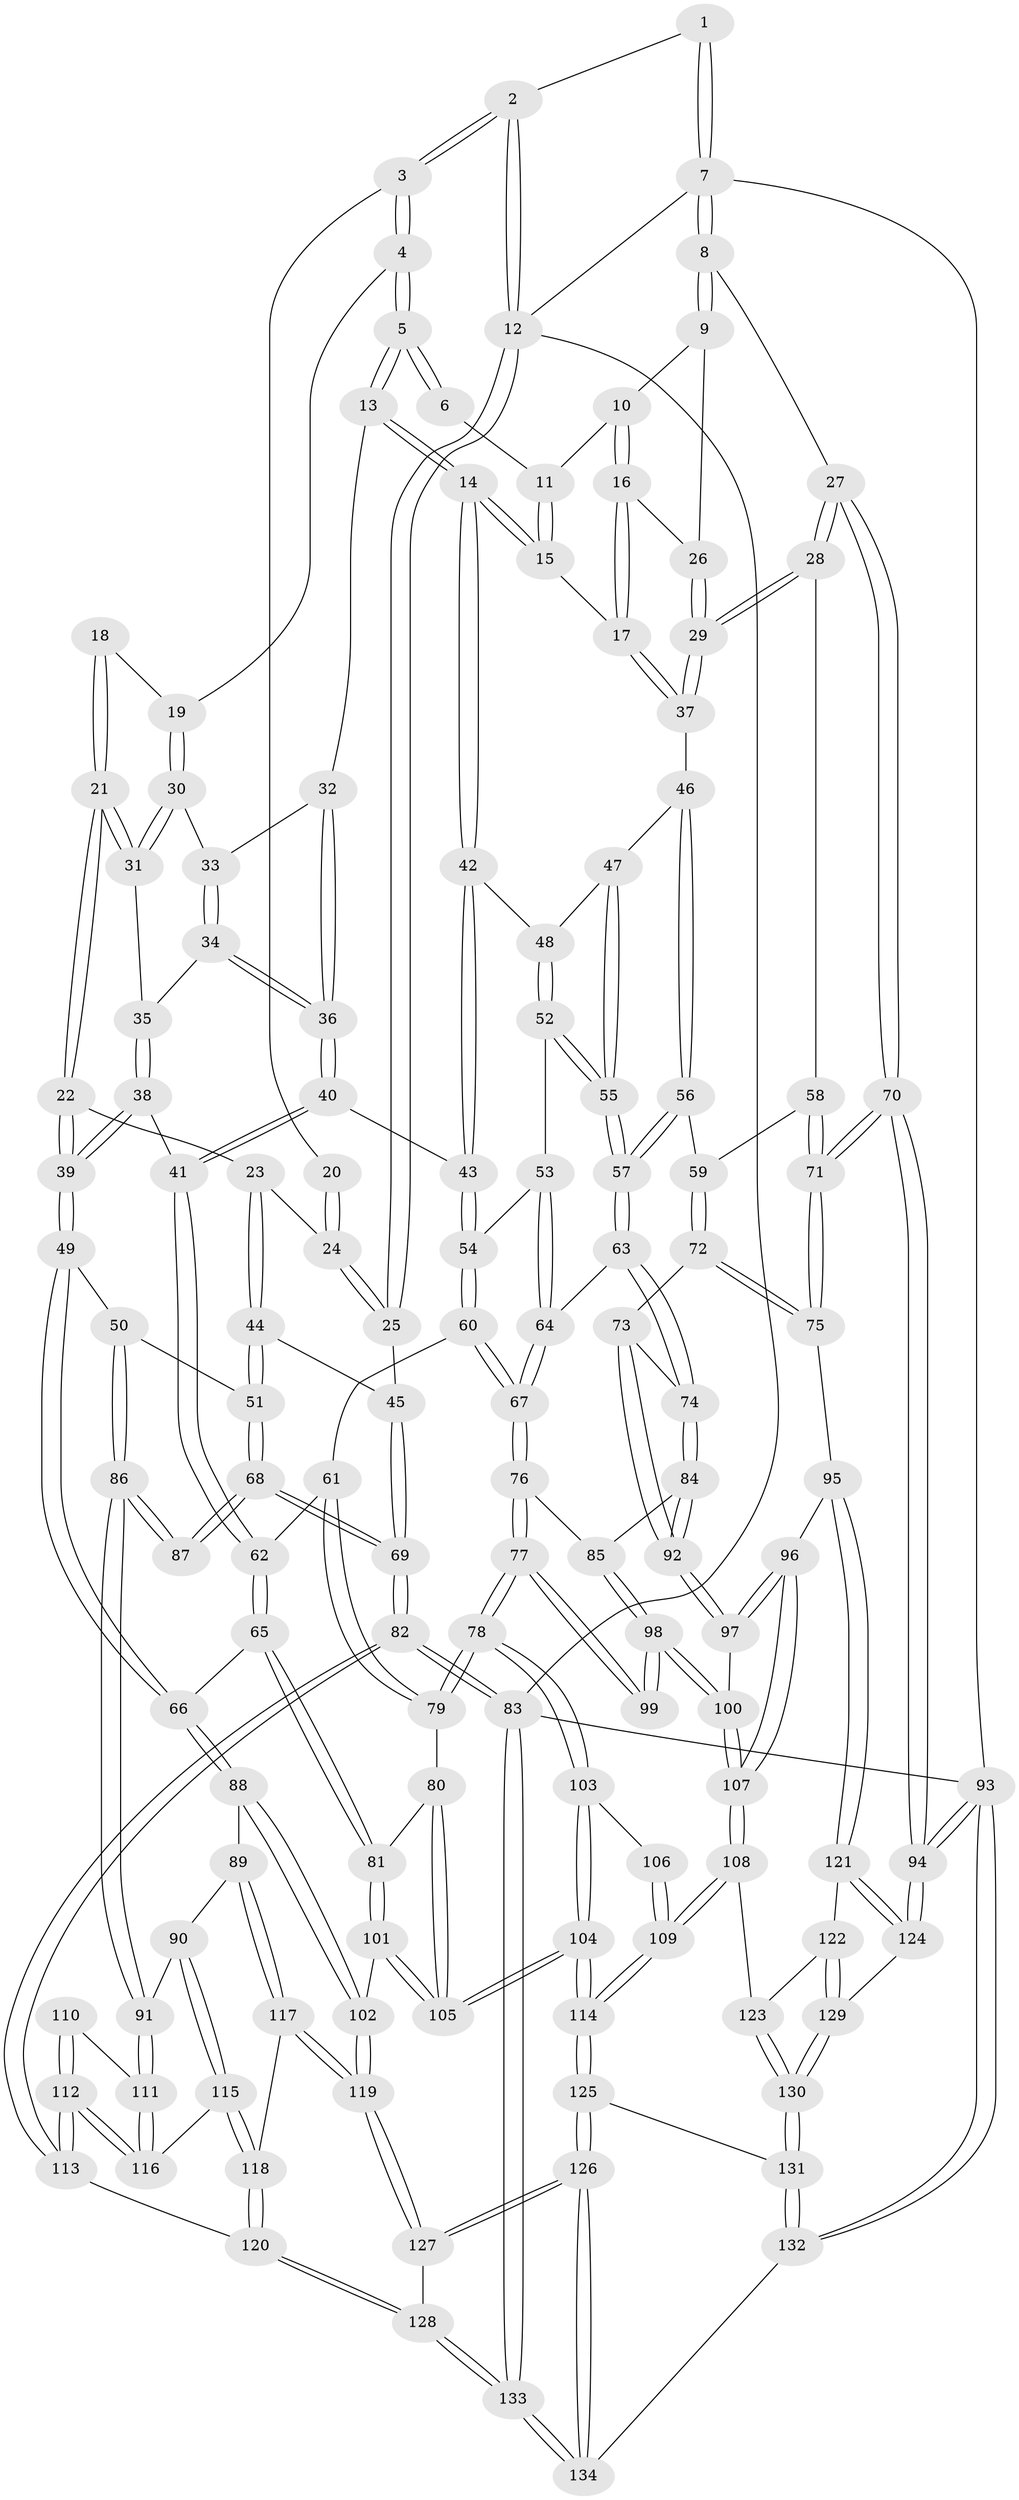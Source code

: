 // Generated by graph-tools (version 1.1) at 2025/17/03/09/25 04:17:22]
// undirected, 134 vertices, 332 edges
graph export_dot {
graph [start="1"]
  node [color=gray90,style=filled];
  1 [pos="+0.9548044032184204+0"];
  2 [pos="+0.4698010623326821+0"];
  3 [pos="+0.4731616046035868+0"];
  4 [pos="+0.48032490401155203+0"];
  5 [pos="+0.7339526039158709+0.10671497604841451"];
  6 [pos="+0.9105827673319563+0"];
  7 [pos="+1+0"];
  8 [pos="+1+0.18983670506428557"];
  9 [pos="+0.9325959310506201+0.10912695611920505"];
  10 [pos="+0.9139244784869811+0.059877270815299644"];
  11 [pos="+0.9097034420040478+0.01738133809434902"];
  12 [pos="+0+0"];
  13 [pos="+0.7418310871484677+0.19330321261823968"];
  14 [pos="+0.7621876411390962+0.21846918277778177"];
  15 [pos="+0.7711533753426536+0.2173918846737644"];
  16 [pos="+0.8203622747905944+0.1935171792456289"];
  17 [pos="+0.7816526939457872+0.21685196704843768"];
  18 [pos="+0.3167076282335855+0.11736746663302067"];
  19 [pos="+0.4760253479936882+0.0555357926685605"];
  20 [pos="+0.2939689895539708+0.05648727196183881"];
  21 [pos="+0.28676514347737847+0.22812156635262396"];
  22 [pos="+0.261022599058169+0.23817815327427683"];
  23 [pos="+0.24091183539446706+0.2314378848943025"];
  24 [pos="+0.23258919875564124+0.08037439668929608"];
  25 [pos="+0+0"];
  26 [pos="+0.9209736859223328+0.15462512456381225"];
  27 [pos="+1+0.2742684528970187"];
  28 [pos="+1+0.2862180730633943"];
  29 [pos="+1+0.2824799483312206"];
  30 [pos="+0.4771220362138892+0.08500093042576122"];
  31 [pos="+0.3594932544481384+0.21335200317090486"];
  32 [pos="+0.633177219228459+0.19301552152450202"];
  33 [pos="+0.48324859443279317+0.09381521357008656"];
  34 [pos="+0.5066851197658817+0.24605276480385474"];
  35 [pos="+0.41831722719936415+0.273127323224831"];
  36 [pos="+0.5462887692256015+0.2879554146760305"];
  37 [pos="+0.9794399403468971+0.2910868693646932"];
  38 [pos="+0.4304446909523005+0.3501156093891676"];
  39 [pos="+0.3142318341172071+0.3934526687913084"];
  40 [pos="+0.5517336267036685+0.33658047651016165"];
  41 [pos="+0.48290776073773506+0.37244493879588464"];
  42 [pos="+0.7586912462888369+0.23698938942327535"];
  43 [pos="+0.5793852644780154+0.35037191376110605"];
  44 [pos="+0.15722282431458875+0.24612139886177567"];
  45 [pos="+0+0"];
  46 [pos="+0.879415261976636+0.37864427734726014"];
  47 [pos="+0.8029045546462891+0.3254060266561894"];
  48 [pos="+0.7627383714277233+0.27208847750992854"];
  49 [pos="+0.293152388286043+0.4648379086146589"];
  50 [pos="+0.19722784321860293+0.4820036619224596"];
  51 [pos="+0.08957529852476201+0.41692721741704175"];
  52 [pos="+0.7247147800455431+0.3651498751674622"];
  53 [pos="+0.7068722447848469+0.3886779167953267"];
  54 [pos="+0.6183420334920189+0.4082400430013898"];
  55 [pos="+0.802069429889313+0.4338673412963666"];
  56 [pos="+0.8805087593851371+0.43947123673988986"];
  57 [pos="+0.8181369656957735+0.4786601397882494"];
  58 [pos="+0.9265749747769503+0.4523626455014049"];
  59 [pos="+0.9237661396860174+0.4529276595840618"];
  60 [pos="+0.6126676911770554+0.45999797929134223"];
  61 [pos="+0.5150339928924852+0.4824733874066379"];
  62 [pos="+0.47657563483899373+0.47094795384834715"];
  63 [pos="+0.8154162503778635+0.4827279900781455"];
  64 [pos="+0.732396921803562+0.45467324793733"];
  65 [pos="+0.39182950455602394+0.5353430726992495"];
  66 [pos="+0.3565987479437603+0.5252413519804804"];
  67 [pos="+0.6481759899832961+0.5193429188867194"];
  68 [pos="+0+0.4642730358378428"];
  69 [pos="+0+0.46027261911182266"];
  70 [pos="+1+0.6466475167791373"];
  71 [pos="+1+0.6449242774917487"];
  72 [pos="+0.9319060795538273+0.5648868133077523"];
  73 [pos="+0.8517549290089012+0.5479857245293828"];
  74 [pos="+0.8152752918502122+0.4853260567870183"];
  75 [pos="+1+0.6462108194109054"];
  76 [pos="+0.6491785626148223+0.5287491176473168"];
  77 [pos="+0.5921364173049466+0.582089371701289"];
  78 [pos="+0.5686892684197993+0.5952455834811666"];
  79 [pos="+0.563835396381923+0.5929673860352602"];
  80 [pos="+0.4443845232433254+0.5900726940923073"];
  81 [pos="+0.416589752003647+0.5732655617214591"];
  82 [pos="+0+1"];
  83 [pos="+0+1"];
  84 [pos="+0.7250018886663208+0.5714132691067283"];
  85 [pos="+0.7141877291097909+0.57264153609892"];
  86 [pos="+0.16973634902539875+0.6000500527590756"];
  87 [pos="+0.03174505484149221+0.5902968192076473"];
  88 [pos="+0.2820794217095301+0.6543092053595302"];
  89 [pos="+0.24658762144985882+0.6591636980568917"];
  90 [pos="+0.2305845661772389+0.6564857159273646"];
  91 [pos="+0.1790755629898723+0.6327111218228272"];
  92 [pos="+0.8170845641273963+0.6368319140222017"];
  93 [pos="+1+1"];
  94 [pos="+1+1"];
  95 [pos="+0.8882806033172586+0.7079873009718475"];
  96 [pos="+0.8516194222312576+0.6791962233187279"];
  97 [pos="+0.8194202934330018+0.6450633353698323"];
  98 [pos="+0.6954447361282627+0.6439671836596945"];
  99 [pos="+0.6604272800485278+0.6429417118490665"];
  100 [pos="+0.7111178506586243+0.6905122277665156"];
  101 [pos="+0.36915828309320875+0.7354360950055029"];
  102 [pos="+0.36511211378068015+0.7373046557444143"];
  103 [pos="+0.5691282057141028+0.6498361152980326"];
  104 [pos="+0.5474598988459854+0.7628781786627306"];
  105 [pos="+0.5031186097442543+0.7415137530219097"];
  106 [pos="+0.6460253288786616+0.6523323831105483"];
  107 [pos="+0.6961025447727247+0.7493314326871392"];
  108 [pos="+0.688635645677322+0.7677234676863828"];
  109 [pos="+0.6014400861611149+0.7980046340253261"];
  110 [pos="+0.04365407335079538+0.6317734272611518"];
  111 [pos="+0.13664186133421524+0.6863827393843623"];
  112 [pos="+0.015107557031948443+0.8126542673041957"];
  113 [pos="+0+0.8342441386013083"];
  114 [pos="+0.5789319844842582+0.8079321509683783"];
  115 [pos="+0.20349111859490865+0.7635510922920264"];
  116 [pos="+0.12128328529324943+0.7273608439777097"];
  117 [pos="+0.25716277830525247+0.7758743984197743"];
  118 [pos="+0.2139470716067376+0.7750972900830241"];
  119 [pos="+0.32746559755751614+0.806332138561854"];
  120 [pos="+0.16933521533615956+0.8583973414645982"];
  121 [pos="+0.8640452573248817+0.7748898066464521"];
  122 [pos="+0.7509255713711959+0.7810798333865648"];
  123 [pos="+0.7104451069375907+0.7772727964199817"];
  124 [pos="+0.8937474382332999+0.8833345909894792"];
  125 [pos="+0.577616625826297+0.8144412017941799"];
  126 [pos="+0.4913108238714429+0.9409125418102029"];
  127 [pos="+0.3295644528310907+0.8318488011863557"];
  128 [pos="+0.24446893022542224+0.9211443407893878"];
  129 [pos="+0.8152281490770172+0.9094867967626886"];
  130 [pos="+0.7782934121176892+0.9270396128607212"];
  131 [pos="+0.7397642669847592+0.965551953918845"];
  132 [pos="+0.6966831839692224+1"];
  133 [pos="+0.23292015699341131+1"];
  134 [pos="+0.4723395731396462+1"];
  1 -- 2;
  1 -- 7;
  1 -- 7;
  2 -- 3;
  2 -- 3;
  2 -- 12;
  2 -- 12;
  3 -- 4;
  3 -- 4;
  3 -- 20;
  4 -- 5;
  4 -- 5;
  4 -- 19;
  5 -- 6;
  5 -- 6;
  5 -- 13;
  5 -- 13;
  6 -- 11;
  7 -- 8;
  7 -- 8;
  7 -- 12;
  7 -- 93;
  8 -- 9;
  8 -- 9;
  8 -- 27;
  9 -- 10;
  9 -- 26;
  10 -- 11;
  10 -- 16;
  10 -- 16;
  11 -- 15;
  11 -- 15;
  12 -- 25;
  12 -- 25;
  12 -- 83;
  13 -- 14;
  13 -- 14;
  13 -- 32;
  14 -- 15;
  14 -- 15;
  14 -- 42;
  14 -- 42;
  15 -- 17;
  16 -- 17;
  16 -- 17;
  16 -- 26;
  17 -- 37;
  17 -- 37;
  18 -- 19;
  18 -- 21;
  18 -- 21;
  19 -- 30;
  19 -- 30;
  20 -- 24;
  20 -- 24;
  21 -- 22;
  21 -- 22;
  21 -- 31;
  21 -- 31;
  22 -- 23;
  22 -- 39;
  22 -- 39;
  23 -- 24;
  23 -- 44;
  23 -- 44;
  24 -- 25;
  24 -- 25;
  25 -- 45;
  26 -- 29;
  26 -- 29;
  27 -- 28;
  27 -- 28;
  27 -- 70;
  27 -- 70;
  28 -- 29;
  28 -- 29;
  28 -- 58;
  29 -- 37;
  29 -- 37;
  30 -- 31;
  30 -- 31;
  30 -- 33;
  31 -- 35;
  32 -- 33;
  32 -- 36;
  32 -- 36;
  33 -- 34;
  33 -- 34;
  34 -- 35;
  34 -- 36;
  34 -- 36;
  35 -- 38;
  35 -- 38;
  36 -- 40;
  36 -- 40;
  37 -- 46;
  38 -- 39;
  38 -- 39;
  38 -- 41;
  39 -- 49;
  39 -- 49;
  40 -- 41;
  40 -- 41;
  40 -- 43;
  41 -- 62;
  41 -- 62;
  42 -- 43;
  42 -- 43;
  42 -- 48;
  43 -- 54;
  43 -- 54;
  44 -- 45;
  44 -- 51;
  44 -- 51;
  45 -- 69;
  45 -- 69;
  46 -- 47;
  46 -- 56;
  46 -- 56;
  47 -- 48;
  47 -- 55;
  47 -- 55;
  48 -- 52;
  48 -- 52;
  49 -- 50;
  49 -- 66;
  49 -- 66;
  50 -- 51;
  50 -- 86;
  50 -- 86;
  51 -- 68;
  51 -- 68;
  52 -- 53;
  52 -- 55;
  52 -- 55;
  53 -- 54;
  53 -- 64;
  53 -- 64;
  54 -- 60;
  54 -- 60;
  55 -- 57;
  55 -- 57;
  56 -- 57;
  56 -- 57;
  56 -- 59;
  57 -- 63;
  57 -- 63;
  58 -- 59;
  58 -- 71;
  58 -- 71;
  59 -- 72;
  59 -- 72;
  60 -- 61;
  60 -- 67;
  60 -- 67;
  61 -- 62;
  61 -- 79;
  61 -- 79;
  62 -- 65;
  62 -- 65;
  63 -- 64;
  63 -- 74;
  63 -- 74;
  64 -- 67;
  64 -- 67;
  65 -- 66;
  65 -- 81;
  65 -- 81;
  66 -- 88;
  66 -- 88;
  67 -- 76;
  67 -- 76;
  68 -- 69;
  68 -- 69;
  68 -- 87;
  68 -- 87;
  69 -- 82;
  69 -- 82;
  70 -- 71;
  70 -- 71;
  70 -- 94;
  70 -- 94;
  71 -- 75;
  71 -- 75;
  72 -- 73;
  72 -- 75;
  72 -- 75;
  73 -- 74;
  73 -- 92;
  73 -- 92;
  74 -- 84;
  74 -- 84;
  75 -- 95;
  76 -- 77;
  76 -- 77;
  76 -- 85;
  77 -- 78;
  77 -- 78;
  77 -- 99;
  77 -- 99;
  78 -- 79;
  78 -- 79;
  78 -- 103;
  78 -- 103;
  79 -- 80;
  80 -- 81;
  80 -- 105;
  80 -- 105;
  81 -- 101;
  81 -- 101;
  82 -- 83;
  82 -- 83;
  82 -- 113;
  82 -- 113;
  83 -- 133;
  83 -- 133;
  83 -- 93;
  84 -- 85;
  84 -- 92;
  84 -- 92;
  85 -- 98;
  85 -- 98;
  86 -- 87;
  86 -- 87;
  86 -- 91;
  86 -- 91;
  88 -- 89;
  88 -- 102;
  88 -- 102;
  89 -- 90;
  89 -- 117;
  89 -- 117;
  90 -- 91;
  90 -- 115;
  90 -- 115;
  91 -- 111;
  91 -- 111;
  92 -- 97;
  92 -- 97;
  93 -- 94;
  93 -- 94;
  93 -- 132;
  93 -- 132;
  94 -- 124;
  94 -- 124;
  95 -- 96;
  95 -- 121;
  95 -- 121;
  96 -- 97;
  96 -- 97;
  96 -- 107;
  96 -- 107;
  97 -- 100;
  98 -- 99;
  98 -- 99;
  98 -- 100;
  98 -- 100;
  100 -- 107;
  100 -- 107;
  101 -- 102;
  101 -- 105;
  101 -- 105;
  102 -- 119;
  102 -- 119;
  103 -- 104;
  103 -- 104;
  103 -- 106;
  104 -- 105;
  104 -- 105;
  104 -- 114;
  104 -- 114;
  106 -- 109;
  106 -- 109;
  107 -- 108;
  107 -- 108;
  108 -- 109;
  108 -- 109;
  108 -- 123;
  109 -- 114;
  109 -- 114;
  110 -- 111;
  110 -- 112;
  110 -- 112;
  111 -- 116;
  111 -- 116;
  112 -- 113;
  112 -- 113;
  112 -- 116;
  112 -- 116;
  113 -- 120;
  114 -- 125;
  114 -- 125;
  115 -- 116;
  115 -- 118;
  115 -- 118;
  117 -- 118;
  117 -- 119;
  117 -- 119;
  118 -- 120;
  118 -- 120;
  119 -- 127;
  119 -- 127;
  120 -- 128;
  120 -- 128;
  121 -- 122;
  121 -- 124;
  121 -- 124;
  122 -- 123;
  122 -- 129;
  122 -- 129;
  123 -- 130;
  123 -- 130;
  124 -- 129;
  125 -- 126;
  125 -- 126;
  125 -- 131;
  126 -- 127;
  126 -- 127;
  126 -- 134;
  126 -- 134;
  127 -- 128;
  128 -- 133;
  128 -- 133;
  129 -- 130;
  129 -- 130;
  130 -- 131;
  130 -- 131;
  131 -- 132;
  131 -- 132;
  132 -- 134;
  133 -- 134;
  133 -- 134;
}
